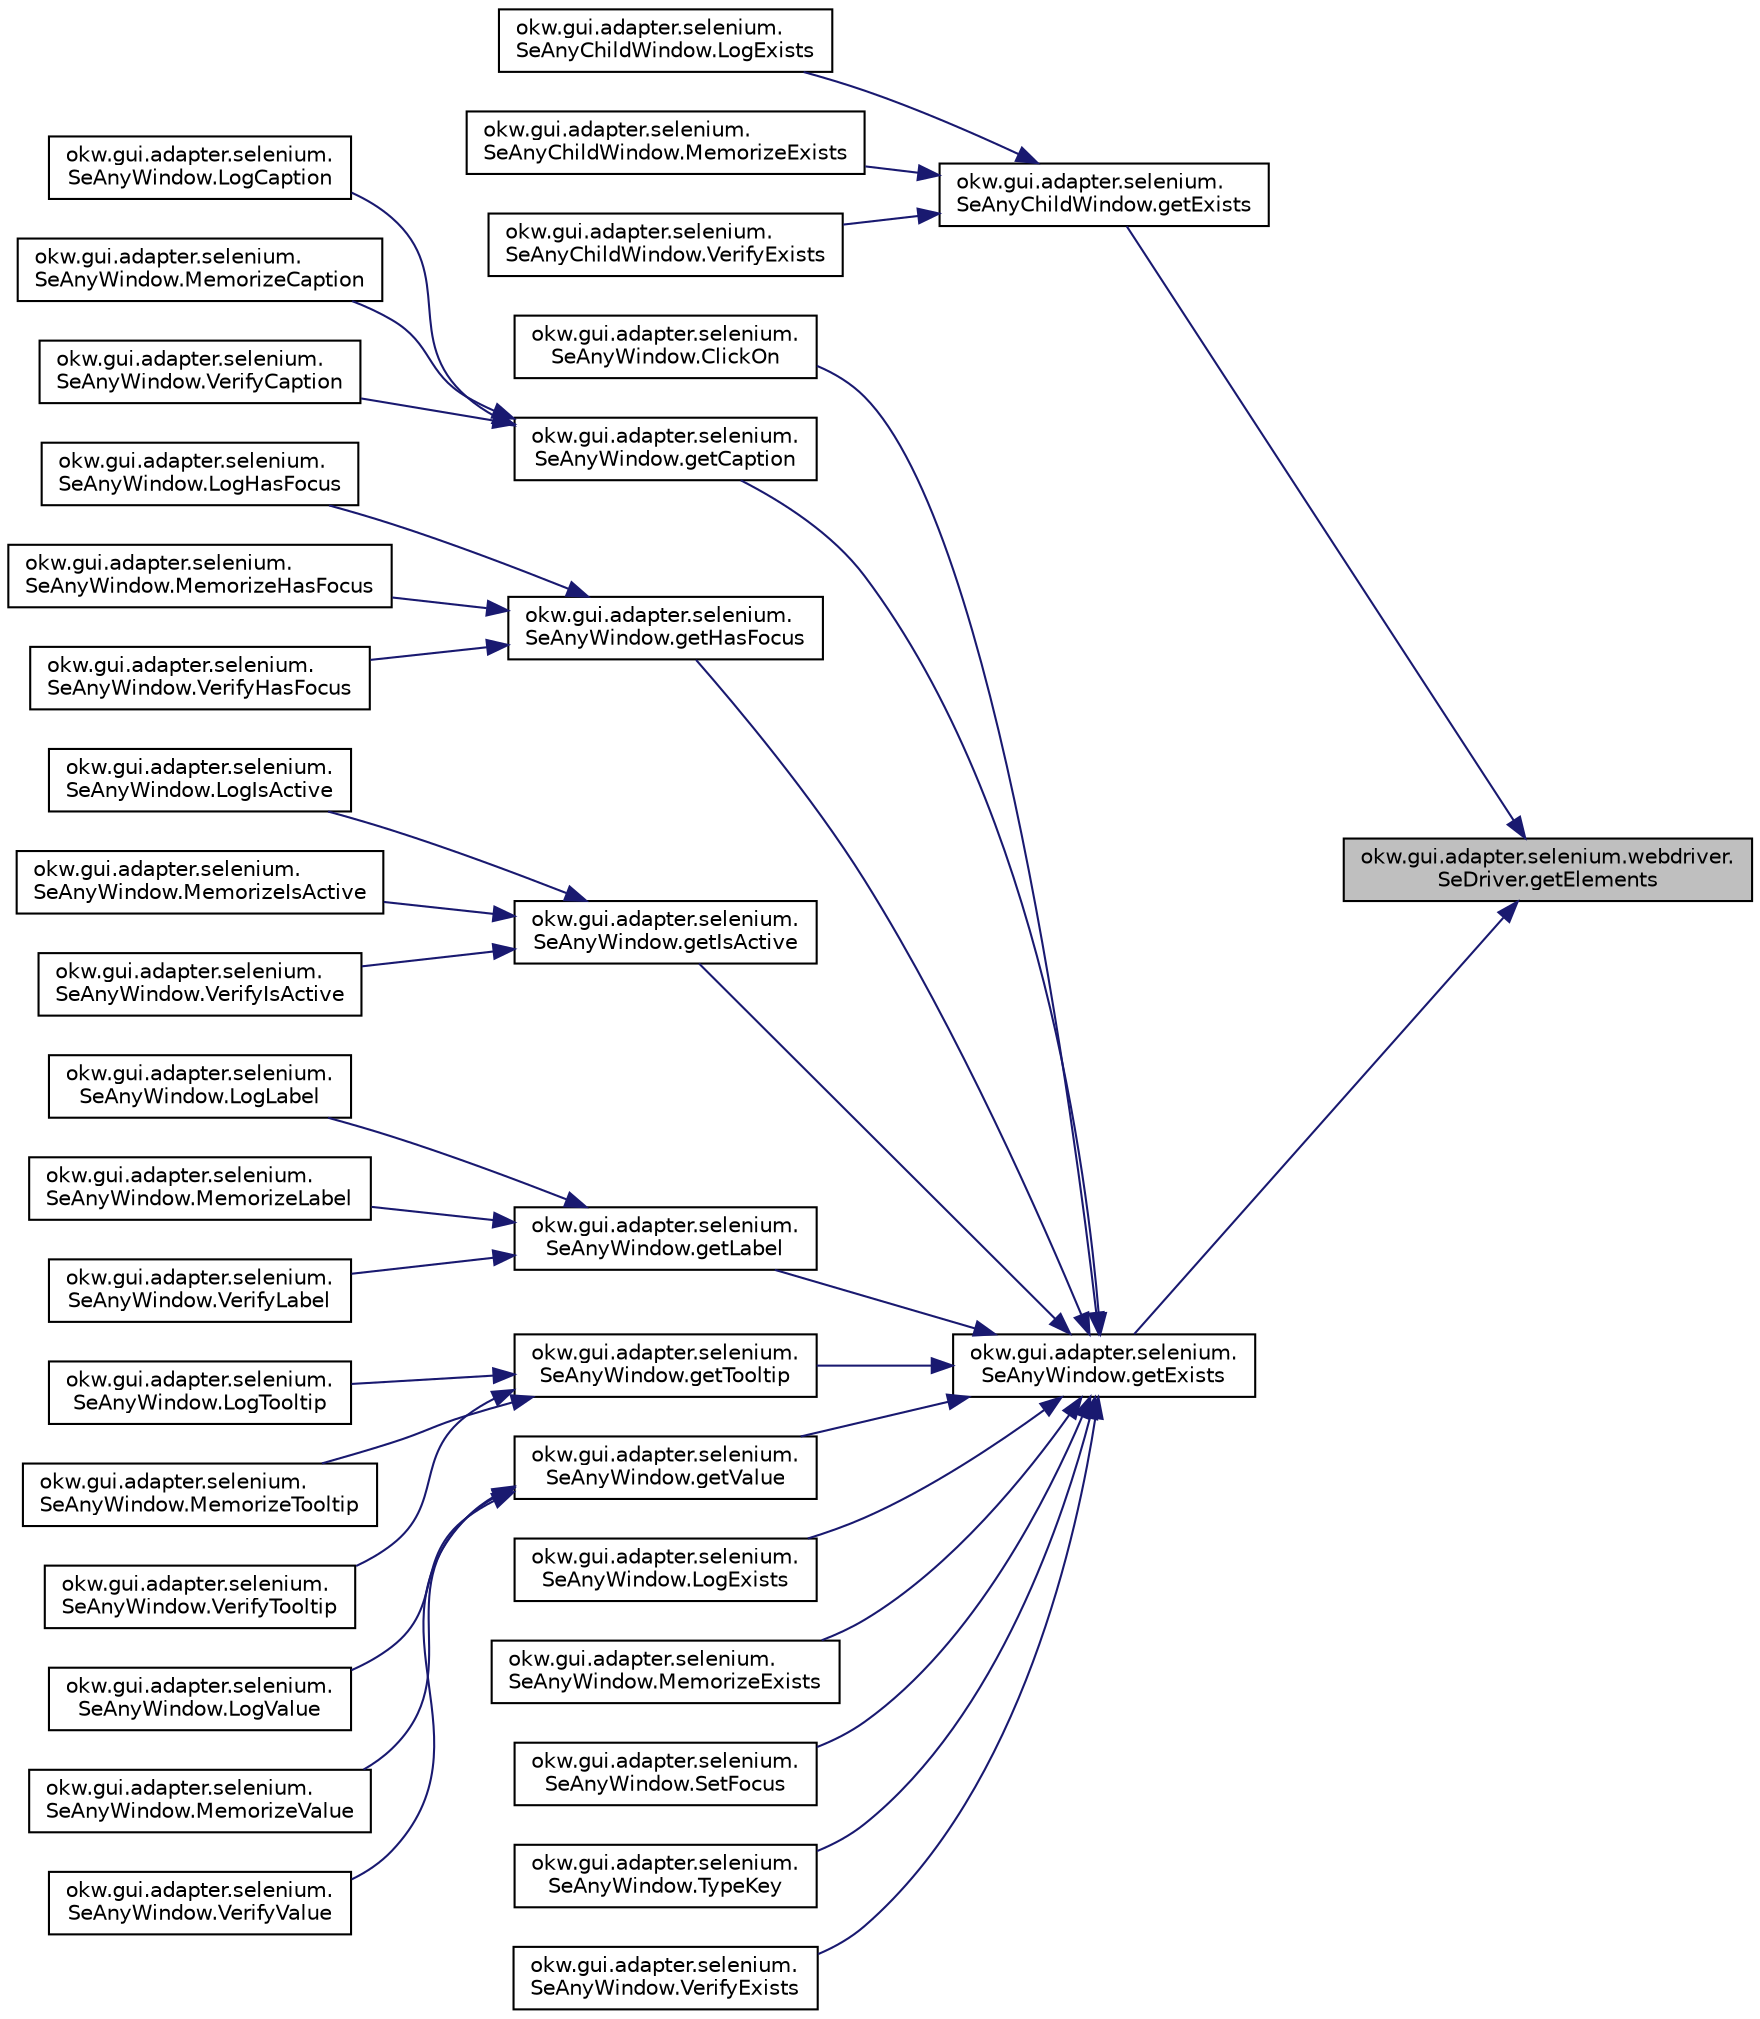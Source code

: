 digraph "okw.gui.adapter.selenium.webdriver.SeDriver.getElements"
{
 // INTERACTIVE_SVG=YES
 // LATEX_PDF_SIZE
  edge [fontname="Helvetica",fontsize="10",labelfontname="Helvetica",labelfontsize="10"];
  node [fontname="Helvetica",fontsize="10",shape=record];
  rankdir="RL";
  Node101 [label="okw.gui.adapter.selenium.webdriver.\lSeDriver.getElements",height=0.2,width=0.4,color="black", fillcolor="grey75", style="filled", fontcolor="black",tooltip="Ermittelt das Webelement mit der gegebenen frameID und dem gegebenen Locator."];
  Node101 -> Node102 [dir="back",color="midnightblue",fontsize="10",style="solid",fontname="Helvetica"];
  Node102 [label="okw.gui.adapter.selenium.\lSeAnyChildWindow.getExists",height=0.2,width=0.4,color="black", fillcolor="white", style="filled",URL="$classokw_1_1gui_1_1adapter_1_1selenium_1_1_se_any_child_window.html#abbf4e30bd11acd1ad0c06706a6e43871",tooltip="Prüft die Existenz des aktuellen Objektes."];
  Node102 -> Node103 [dir="back",color="midnightblue",fontsize="10",style="solid",fontname="Helvetica"];
  Node103 [label="okw.gui.adapter.selenium.\lSeAnyChildWindow.LogExists",height=0.2,width=0.4,color="black", fillcolor="white", style="filled",URL="$classokw_1_1gui_1_1adapter_1_1selenium_1_1_se_any_child_window.html#a77468a67b30058f840a2c6c1bbcf44f6",tooltip="Das ist die GUI-Adapter Methode, die durch das Schlüsselwort refLogExists aufgerufen wird."];
  Node102 -> Node104 [dir="back",color="midnightblue",fontsize="10",style="solid",fontname="Helvetica"];
  Node104 [label="okw.gui.adapter.selenium.\lSeAnyChildWindow.MemorizeExists",height=0.2,width=0.4,color="black", fillcolor="white", style="filled",URL="$classokw_1_1gui_1_1adapter_1_1selenium_1_1_se_any_child_window.html#a851c4e1bf2147aece7493acfad6d2fba",tooltip="Das ist die GUI-Adapter Methode, die durch das Schlüsselwort refMemorizeExists aufgerufen wird."];
  Node102 -> Node105 [dir="back",color="midnightblue",fontsize="10",style="solid",fontname="Helvetica"];
  Node105 [label="okw.gui.adapter.selenium.\lSeAnyChildWindow.VerifyExists",height=0.2,width=0.4,color="black", fillcolor="white", style="filled",URL="$classokw_1_1gui_1_1adapter_1_1selenium_1_1_se_any_child_window.html#aa267e861bf7e7dc9e0c932e6ca5e8579",tooltip="Ermittelt/Prüft, ob das aktuelle Objekt existiert."];
  Node101 -> Node106 [dir="back",color="midnightblue",fontsize="10",style="solid",fontname="Helvetica"];
  Node106 [label="okw.gui.adapter.selenium.\lSeAnyWindow.getExists",height=0.2,width=0.4,color="black", fillcolor="white", style="filled",URL="$classokw_1_1gui_1_1adapter_1_1selenium_1_1_se_any_window.html#ad806d20bf0e42d47e0aa5282532d3230",tooltip="Prüft die Existenz des aktuellen Objektes."];
  Node106 -> Node107 [dir="back",color="midnightblue",fontsize="10",style="solid",fontname="Helvetica"];
  Node107 [label="okw.gui.adapter.selenium.\lSeAnyWindow.ClickOn",height=0.2,width=0.4,color="black", fillcolor="white", style="filled",URL="$classokw_1_1gui_1_1adapter_1_1selenium_1_1_se_any_window.html#aa12522740af84cd18ca60c08bec1ce47",tooltip="Klickt auf das aktuelle Objekt."];
  Node106 -> Node108 [dir="back",color="midnightblue",fontsize="10",style="solid",fontname="Helvetica"];
  Node108 [label="okw.gui.adapter.selenium.\lSeAnyWindow.getCaption",height=0.2,width=0.4,color="black", fillcolor="white", style="filled",URL="$classokw_1_1gui_1_1adapter_1_1selenium_1_1_se_any_window.html#ac628cf2651ecb5ac8104a8379a3fa06e",tooltip="Ermittelt den textuellen Inhalt der Überschrift eines HTML-Tags anhand des Attributee \"textContent\"."];
  Node108 -> Node109 [dir="back",color="midnightblue",fontsize="10",style="solid",fontname="Helvetica"];
  Node109 [label="okw.gui.adapter.selenium.\lSeAnyWindow.LogCaption",height=0.2,width=0.4,color="black", fillcolor="white", style="filled",URL="$classokw_1_1gui_1_1adapter_1_1selenium_1_1_se_any_window.html#a592cca9ca404042c076ba6e114daf31d",tooltip="Ermittelt den textuellen Inhalt der Beschriftung (Caption)."];
  Node108 -> Node110 [dir="back",color="midnightblue",fontsize="10",style="solid",fontname="Helvetica"];
  Node110 [label="okw.gui.adapter.selenium.\lSeAnyWindow.MemorizeCaption",height=0.2,width=0.4,color="black", fillcolor="white", style="filled",URL="$classokw_1_1gui_1_1adapter_1_1selenium_1_1_se_any_window.html#a79fed120f45d576a1e34bba8c3936f0a",tooltip="Ermittelt den textuellen Inhalt des Caption/Überschrift für das Schlüsselwort MerkeWert."];
  Node108 -> Node111 [dir="back",color="midnightblue",fontsize="10",style="solid",fontname="Helvetica"];
  Node111 [label="okw.gui.adapter.selenium.\lSeAnyWindow.VerifyCaption",height=0.2,width=0.4,color="black", fillcolor="white", style="filled",URL="$classokw_1_1gui_1_1adapter_1_1selenium_1_1_se_any_window.html#a9ad73167da71aa8082d826f9d84ef288",tooltip="Ermittelt den textuellen Inhalt des ToolTips für Prüfewert."];
  Node106 -> Node112 [dir="back",color="midnightblue",fontsize="10",style="solid",fontname="Helvetica"];
  Node112 [label="okw.gui.adapter.selenium.\lSeAnyWindow.getHasFocus",height=0.2,width=0.4,color="black", fillcolor="white", style="filled",URL="$classokw_1_1gui_1_1adapter_1_1selenium_1_1_se_any_window.html#a2406dc361467d086f006ffe1aa8c89fe",tooltip="Methode liefert den aktuellen Zustand Wert des Focus."];
  Node112 -> Node113 [dir="back",color="midnightblue",fontsize="10",style="solid",fontname="Helvetica"];
  Node113 [label="okw.gui.adapter.selenium.\lSeAnyWindow.LogHasFocus",height=0.2,width=0.4,color="black", fillcolor="white", style="filled",URL="$classokw_1_1gui_1_1adapter_1_1selenium_1_1_se_any_window.html#a81fc0c4d8a2797fc2f67124883b58aa0",tooltip="Ermittelt für LoggeWert, ob das aktuelle Objekt den Fokus hat."];
  Node112 -> Node114 [dir="back",color="midnightblue",fontsize="10",style="solid",fontname="Helvetica"];
  Node114 [label="okw.gui.adapter.selenium.\lSeAnyWindow.MemorizeHasFocus",height=0.2,width=0.4,color="black", fillcolor="white", style="filled",URL="$classokw_1_1gui_1_1adapter_1_1selenium_1_1_se_any_window.html#a9bbcabb6c1d3b95ca94a3bd0921b206c",tooltip="Ermittelt ob das Objekt den Fokus besitz und liefert diesen für das Schlüsselwort MerkeWert."];
  Node112 -> Node115 [dir="back",color="midnightblue",fontsize="10",style="solid",fontname="Helvetica"];
  Node115 [label="okw.gui.adapter.selenium.\lSeAnyWindow.VerifyHasFocus",height=0.2,width=0.4,color="black", fillcolor="white", style="filled",URL="$classokw_1_1gui_1_1adapter_1_1selenium_1_1_se_any_window.html#a079f6f2f15ffbea9cecb9a6a94989df3",tooltip="Ermittelt ob das GUI-Objekt den Fokus hat."];
  Node106 -> Node116 [dir="back",color="midnightblue",fontsize="10",style="solid",fontname="Helvetica"];
  Node116 [label="okw.gui.adapter.selenium.\lSeAnyWindow.getIsActive",height=0.2,width=0.4,color="black", fillcolor="white", style="filled",URL="$classokw_1_1gui_1_1adapter_1_1selenium_1_1_se_any_window.html#a471a1346a97ca3365eb4274adcde296b",tooltip="Ermittelt, ob das aktuellen Objekt aktiv ist."];
  Node116 -> Node117 [dir="back",color="midnightblue",fontsize="10",style="solid",fontname="Helvetica"];
  Node117 [label="okw.gui.adapter.selenium.\lSeAnyWindow.LogIsActive",height=0.2,width=0.4,color="black", fillcolor="white", style="filled",URL="$classokw_1_1gui_1_1adapter_1_1selenium_1_1_se_any_window.html#a5f4b400e4aa9e68fd083ea205feb1c32",tooltip="Ermittelt, ob das aktuelle Objket Aktiv ist."];
  Node116 -> Node118 [dir="back",color="midnightblue",fontsize="10",style="solid",fontname="Helvetica"];
  Node118 [label="okw.gui.adapter.selenium.\lSeAnyWindow.MemorizeIsActive",height=0.2,width=0.4,color="black", fillcolor="white", style="filled",URL="$classokw_1_1gui_1_1adapter_1_1selenium_1_1_se_any_window.html#a4c220e499764b9b1523bee0e68727699",tooltip="Ermittelt für das Schlüsselwort MerkeIstAktive, ob das aktuelle Objekt aktiv ist."];
  Node116 -> Node119 [dir="back",color="midnightblue",fontsize="10",style="solid",fontname="Helvetica"];
  Node119 [label="okw.gui.adapter.selenium.\lSeAnyWindow.VerifyIsActive",height=0.2,width=0.4,color="black", fillcolor="white", style="filled",URL="$classokw_1_1gui_1_1adapter_1_1selenium_1_1_se_any_window.html#a6498c1c87ad98dc2cd7e601106023720",tooltip="Ermittelt/Prüft, ob das aktuelle Objekt aktiv ist."];
  Node106 -> Node120 [dir="back",color="midnightblue",fontsize="10",style="solid",fontname="Helvetica"];
  Node120 [label="okw.gui.adapter.selenium.\lSeAnyWindow.getLabel",height=0.2,width=0.4,color="black", fillcolor="white", style="filled",URL="$classokw_1_1gui_1_1adapter_1_1selenium_1_1_se_any_window.html#af08a80081d265dc09e1c7968227d4b15",tooltip="Ermittelt den textuellen Inhalt des Labels."];
  Node120 -> Node121 [dir="back",color="midnightblue",fontsize="10",style="solid",fontname="Helvetica"];
  Node121 [label="okw.gui.adapter.selenium.\lSeAnyWindow.LogLabel",height=0.2,width=0.4,color="black", fillcolor="white", style="filled",URL="$classokw_1_1gui_1_1adapter_1_1selenium_1_1_se_any_window.html#a7d9329528a1de239d3f545dbc4ab3349",tooltip="Logt den textuellen Inhalt des Labels eines Objektes."];
  Node120 -> Node122 [dir="back",color="midnightblue",fontsize="10",style="solid",fontname="Helvetica"];
  Node122 [label="okw.gui.adapter.selenium.\lSeAnyWindow.MemorizeLabel",height=0.2,width=0.4,color="black", fillcolor="white", style="filled",URL="$classokw_1_1gui_1_1adapter_1_1selenium_1_1_se_any_window.html#a26e0e12d54e793e6cb084161d22d173e",tooltip="Ermittelt den textuellen Inhalt des Labels für das Schlüsselwort MerkeWert."];
  Node120 -> Node123 [dir="back",color="midnightblue",fontsize="10",style="solid",fontname="Helvetica"];
  Node123 [label="okw.gui.adapter.selenium.\lSeAnyWindow.VerifyLabel",height=0.2,width=0.4,color="black", fillcolor="white", style="filled",URL="$classokw_1_1gui_1_1adapter_1_1selenium_1_1_se_any_window.html#af43e390e1ff415edf0f712ccad4c60e7",tooltip="Ermittelt den textuellen Inhalt des Labels für Prüfewert."];
  Node106 -> Node124 [dir="back",color="midnightblue",fontsize="10",style="solid",fontname="Helvetica"];
  Node124 [label="okw.gui.adapter.selenium.\lSeAnyWindow.getTooltip",height=0.2,width=0.4,color="black", fillcolor="white", style="filled",URL="$classokw_1_1gui_1_1adapter_1_1selenium_1_1_se_any_window.html#afb3aa055dd6f2604bf484a9c44f77909",tooltip="Ermittelt den textuellen Inhalt des ToolTips."];
  Node124 -> Node125 [dir="back",color="midnightblue",fontsize="10",style="solid",fontname="Helvetica"];
  Node125 [label="okw.gui.adapter.selenium.\lSeAnyWindow.LogTooltip",height=0.2,width=0.4,color="black", fillcolor="white", style="filled",URL="$classokw_1_1gui_1_1adapter_1_1selenium_1_1_se_any_window.html#afc2a8c2aa64ef9cf5ea8b29e85d7d65c",tooltip="Logt den textuellen Inhalt des ToolTips."];
  Node124 -> Node126 [dir="back",color="midnightblue",fontsize="10",style="solid",fontname="Helvetica"];
  Node126 [label="okw.gui.adapter.selenium.\lSeAnyWindow.MemorizeTooltip",height=0.2,width=0.4,color="black", fillcolor="white", style="filled",URL="$classokw_1_1gui_1_1adapter_1_1selenium_1_1_se_any_window.html#a20997f7ec363af3e52ded1d26822090c",tooltip="Ermittelt den textuellen Inhalt des ToolTips für das Schlüsselwort MerkeWert."];
  Node124 -> Node127 [dir="back",color="midnightblue",fontsize="10",style="solid",fontname="Helvetica"];
  Node127 [label="okw.gui.adapter.selenium.\lSeAnyWindow.VerifyTooltip",height=0.2,width=0.4,color="black", fillcolor="white", style="filled",URL="$classokw_1_1gui_1_1adapter_1_1selenium_1_1_se_any_window.html#a6cf810f4712e4e7892f47722dd57a6f2",tooltip="Ermittelt den textuellen Inhalt des ToolTips für Prüfewert."];
  Node106 -> Node128 [dir="back",color="midnightblue",fontsize="10",style="solid",fontname="Helvetica"];
  Node128 [label="okw.gui.adapter.selenium.\lSeAnyWindow.getValue",height=0.2,width=0.4,color="black", fillcolor="white", style="filled",URL="$classokw_1_1gui_1_1adapter_1_1selenium_1_1_se_any_window.html#a5d60d6ec1ef41ea4f7cc4f1bf3c65fa1",tooltip="Liest den aktuellen Wert/Text aus dem HTML-Tag."];
  Node128 -> Node129 [dir="back",color="midnightblue",fontsize="10",style="solid",fontname="Helvetica"];
  Node129 [label="okw.gui.adapter.selenium.\lSeAnyWindow.LogValue",height=0.2,width=0.4,color="black", fillcolor="white", style="filled",URL="$classokw_1_1gui_1_1adapter_1_1selenium_1_1_se_any_window.html#a4393c40898d3b2173978f22ef3a5064e",tooltip="Ermittelt den Wert des Objktes für das Schlüsselwort Loggewert."];
  Node128 -> Node130 [dir="back",color="midnightblue",fontsize="10",style="solid",fontname="Helvetica"];
  Node130 [label="okw.gui.adapter.selenium.\lSeAnyWindow.MemorizeValue",height=0.2,width=0.4,color="black", fillcolor="white", style="filled",URL="$classokw_1_1gui_1_1adapter_1_1selenium_1_1_se_any_window.html#a12e4a6c87233f7de1d6738313709865e",tooltip="Ermittelt den Wert, im Allgemeinen den textuellen Inhalt eines Objektes für das Schlüsselwort MerkeWe..."];
  Node128 -> Node131 [dir="back",color="midnightblue",fontsize="10",style="solid",fontname="Helvetica"];
  Node131 [label="okw.gui.adapter.selenium.\lSeAnyWindow.VerifyValue",height=0.2,width=0.4,color="black", fillcolor="white", style="filled",URL="$classokw_1_1gui_1_1adapter_1_1selenium_1_1_se_any_window.html#a22e71a15606b0dc55a2b2ded64043780",tooltip="Ermittelt den textuellen Inhalt des markierten Textes für Prüfewert."];
  Node106 -> Node132 [dir="back",color="midnightblue",fontsize="10",style="solid",fontname="Helvetica"];
  Node132 [label="okw.gui.adapter.selenium.\lSeAnyWindow.LogExists",height=0.2,width=0.4,color="black", fillcolor="white", style="filled",URL="$classokw_1_1gui_1_1adapter_1_1selenium_1_1_se_any_window.html#a1db45676819106c384627ab997407cee",tooltip="Ermittelt den textuellen Inhalt des ToolTips."];
  Node106 -> Node133 [dir="back",color="midnightblue",fontsize="10",style="solid",fontname="Helvetica"];
  Node133 [label="okw.gui.adapter.selenium.\lSeAnyWindow.MemorizeExists",height=0.2,width=0.4,color="black", fillcolor="white", style="filled",URL="$classokw_1_1gui_1_1adapter_1_1selenium_1_1_se_any_window.html#a6c7e14fc8dcfe45a9a17a132dda24187",tooltip="Ermittelt, ob das atuelle Objekt für das Schlüsselwort MemorizeExists existiert."];
  Node106 -> Node134 [dir="back",color="midnightblue",fontsize="10",style="solid",fontname="Helvetica"];
  Node134 [label="okw.gui.adapter.selenium.\lSeAnyWindow.SetFocus",height=0.2,width=0.4,color="black", fillcolor="white", style="filled",URL="$classokw_1_1gui_1_1adapter_1_1selenium_1_1_se_any_window.html#a18cc21003d35c2cdcd17b78bf91f2045",tooltip="Setzt den Focus auf das Objekt."];
  Node106 -> Node135 [dir="back",color="midnightblue",fontsize="10",style="solid",fontname="Helvetica"];
  Node135 [label="okw.gui.adapter.selenium.\lSeAnyWindow.TypeKey",height=0.2,width=0.4,color="black", fillcolor="white", style="filled",URL="$classokw_1_1gui_1_1adapter_1_1selenium_1_1_se_any_window.html#ab8c870d4fbe1a9eab110f75320991f64",tooltip="Tastatur Eingabe an das Objekt."];
  Node106 -> Node136 [dir="back",color="midnightblue",fontsize="10",style="solid",fontname="Helvetica"];
  Node136 [label="okw.gui.adapter.selenium.\lSeAnyWindow.VerifyExists",height=0.2,width=0.4,color="black", fillcolor="white", style="filled",URL="$classokw_1_1gui_1_1adapter_1_1selenium_1_1_se_any_window.html#aa6bdf957546ce613e5a5922de84736a3",tooltip="Ermittelt/Prüft, ob das aktuelle Objekt existiert."];
}

